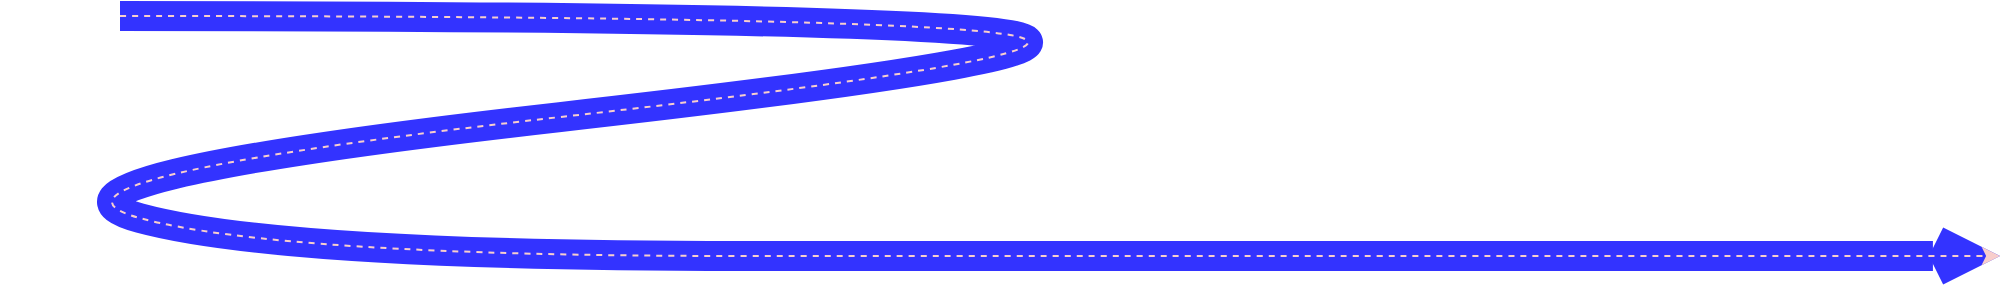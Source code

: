 <mxfile version="26.2.13">
  <diagram name="第 1 页" id="iC6CyAPzZbLOwijpjETG">
    <mxGraphModel dx="2063" dy="774" grid="1" gridSize="10" guides="1" tooltips="1" connect="1" arrows="1" fold="1" page="1" pageScale="1" pageWidth="827" pageHeight="1169" math="0" shadow="0">
      <root>
        <mxCell id="0" />
        <mxCell id="1" parent="0" />
        <mxCell id="7IOeA00xIf0nR3ID2Mz7-3" value="" style="group" vertex="1" connectable="0" parent="1">
          <mxGeometry x="-190" y="240" width="1000" height="120" as="geometry" />
        </mxCell>
        <mxCell id="7IOeA00xIf0nR3ID2Mz7-1" value="" style="curved=1;endArrow=open;html=1;rounded=0;strokeWidth=15;fillColor=#dae8fc;strokeColor=#3333FF;endSize=0;startSize=0;endFill=0;" edge="1" parent="7IOeA00xIf0nR3ID2Mz7-3">
          <mxGeometry width="50" height="50" relative="1" as="geometry">
            <mxPoint x="60" as="sourcePoint" />
            <mxPoint x="1000" y="120" as="targetPoint" />
            <Array as="points">
              <mxPoint x="450" />
              <mxPoint x="560" y="18.947" />
              <mxPoint y="82.105" />
              <mxPoint x="140" y="120" />
              <mxPoint x="600" y="120" />
              <mxPoint x="800" y="120" />
            </Array>
          </mxGeometry>
        </mxCell>
        <mxCell id="7IOeA00xIf0nR3ID2Mz7-2" value="" style="curved=1;endArrow=classic;html=1;rounded=0;strokeWidth=1;dashed=1;strokeColor=#F8CECC;" edge="1" parent="7IOeA00xIf0nR3ID2Mz7-3">
          <mxGeometry width="50" height="50" relative="1" as="geometry">
            <mxPoint x="60" as="sourcePoint" />
            <mxPoint x="1000" y="120" as="targetPoint" />
            <Array as="points">
              <mxPoint x="450" />
              <mxPoint x="560" y="18.947" />
              <mxPoint y="82.105" />
              <mxPoint x="140" y="120" />
              <mxPoint x="600" y="120" />
              <mxPoint x="800" y="120" />
            </Array>
          </mxGeometry>
        </mxCell>
      </root>
    </mxGraphModel>
  </diagram>
</mxfile>
